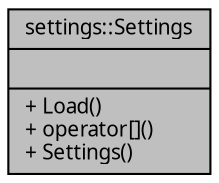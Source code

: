 digraph "settings::Settings"
{
 // INTERACTIVE_SVG=YES
  edge [fontname="Verdana",fontsize="10",labelfontname="Verdana",labelfontsize="10"];
  node [fontname="Verdana",fontsize="10",shape=record];
  Node1 [label="{settings::Settings\n||+ Load()\l+ operator[]()\l+ Settings()\l}",height=0.2,width=0.4,color="black", fillcolor="grey75", style="filled", fontcolor="black"];
}
